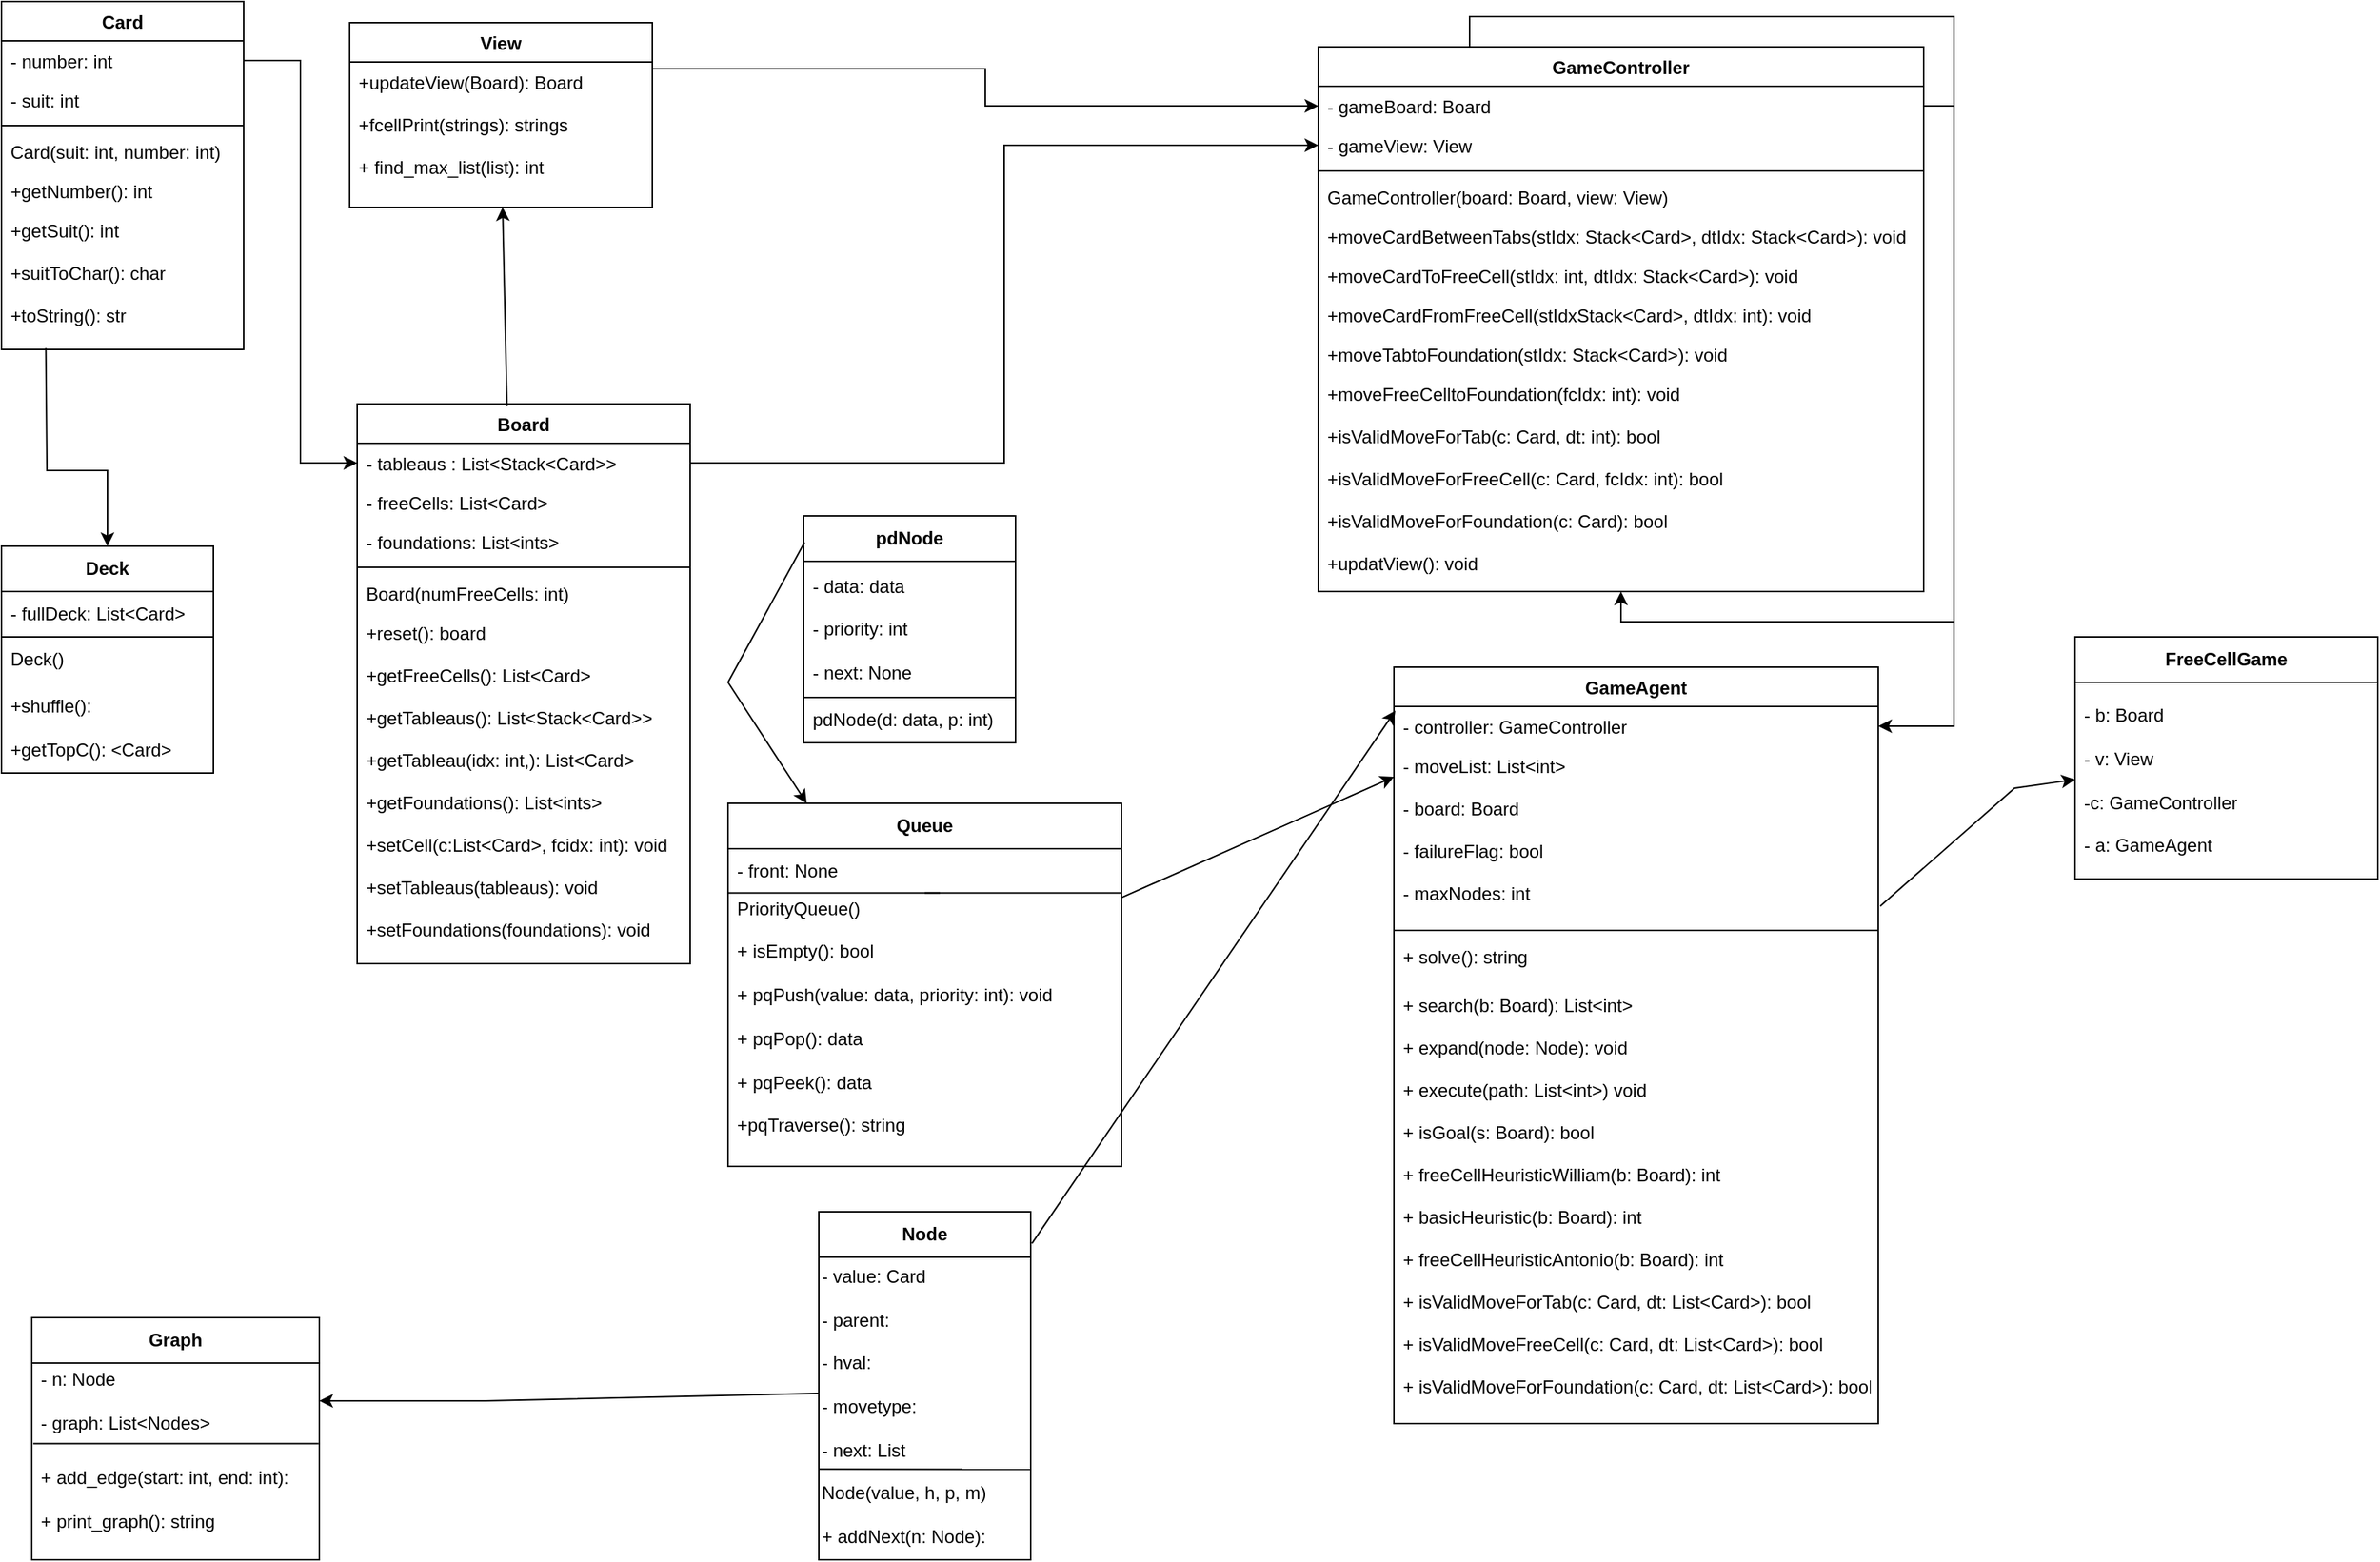 <mxfile version="20.8.16" type="device"><diagram name="General Overview" id="LK1h2GTAjDa6l90xB2GM"><mxGraphModel dx="808" dy="478" grid="1" gridSize="10" guides="1" tooltips="1" connect="1" arrows="1" fold="1" page="1" pageScale="1" pageWidth="850" pageHeight="1100" math="0" shadow="0"><root><mxCell id="0"/><mxCell id="1" parent="0"/><mxCell id="2Orxm3HJHTEa6bugGMiY-1" value="Card" style="swimlane;fontStyle=1;align=center;verticalAlign=top;childLayout=stackLayout;horizontal=1;startSize=26;horizontalStack=0;resizeParent=1;resizeParentMax=0;resizeLast=0;collapsible=1;marginBottom=0;" parent="1" vertex="1"><mxGeometry x="10" y="10" width="160" height="230" as="geometry"/></mxCell><mxCell id="2Orxm3HJHTEa6bugGMiY-2" value="- number: int" style="text;strokeColor=none;fillColor=none;align=left;verticalAlign=top;spacingLeft=4;spacingRight=4;overflow=hidden;rotatable=0;points=[[0,0.5],[1,0.5]];portConstraint=eastwest;" parent="2Orxm3HJHTEa6bugGMiY-1" vertex="1"><mxGeometry y="26" width="160" height="26" as="geometry"/></mxCell><mxCell id="2Orxm3HJHTEa6bugGMiY-5" value="- suit: int" style="text;strokeColor=none;fillColor=none;align=left;verticalAlign=top;spacingLeft=4;spacingRight=4;overflow=hidden;rotatable=0;points=[[0,0.5],[1,0.5]];portConstraint=eastwest;" parent="2Orxm3HJHTEa6bugGMiY-1" vertex="1"><mxGeometry y="52" width="160" height="26" as="geometry"/></mxCell><mxCell id="2Orxm3HJHTEa6bugGMiY-3" value="" style="line;strokeWidth=1;fillColor=none;align=left;verticalAlign=middle;spacingTop=-1;spacingLeft=3;spacingRight=3;rotatable=0;labelPosition=right;points=[];portConstraint=eastwest;strokeColor=inherit;" parent="2Orxm3HJHTEa6bugGMiY-1" vertex="1"><mxGeometry y="78" width="160" height="8" as="geometry"/></mxCell><mxCell id="2Orxm3HJHTEa6bugGMiY-4" value="Card(suit: int, number: int)" style="text;strokeColor=none;fillColor=none;align=left;verticalAlign=top;spacingLeft=4;spacingRight=4;overflow=hidden;rotatable=0;points=[[0,0.5],[1,0.5]];portConstraint=eastwest;" parent="2Orxm3HJHTEa6bugGMiY-1" vertex="1"><mxGeometry y="86" width="160" height="26" as="geometry"/></mxCell><mxCell id="2Orxm3HJHTEa6bugGMiY-6" value="+getNumber(): int   " style="text;strokeColor=none;fillColor=none;align=left;verticalAlign=top;spacingLeft=4;spacingRight=4;overflow=hidden;rotatable=0;points=[[0,0.5],[1,0.5]];portConstraint=eastwest;" parent="2Orxm3HJHTEa6bugGMiY-1" vertex="1"><mxGeometry y="112" width="160" height="26" as="geometry"/></mxCell><mxCell id="2Orxm3HJHTEa6bugGMiY-7" value="+getSuit(): int&#10;&#10;+suitToChar(): char&#10;&#10;+toString(): str" style="text;strokeColor=none;fillColor=none;align=left;verticalAlign=top;spacingLeft=4;spacingRight=4;overflow=hidden;rotatable=0;points=[[0,0.5],[1,0.5]];portConstraint=eastwest;" parent="2Orxm3HJHTEa6bugGMiY-1" vertex="1"><mxGeometry y="138" width="160" height="92" as="geometry"/></mxCell><mxCell id="2Orxm3HJHTEa6bugGMiY-8" value="Board" style="swimlane;fontStyle=1;align=center;verticalAlign=top;childLayout=stackLayout;horizontal=1;startSize=26;horizontalStack=0;resizeParent=1;resizeParentMax=0;resizeLast=0;collapsible=1;marginBottom=0;" parent="1" vertex="1"><mxGeometry x="245" y="276" width="220" height="370" as="geometry"/></mxCell><mxCell id="2Orxm3HJHTEa6bugGMiY-9" value="- tableaus : List&lt;Stack&lt;Card&gt;&gt;" style="text;strokeColor=none;fillColor=none;align=left;verticalAlign=top;spacingLeft=4;spacingRight=4;overflow=hidden;rotatable=0;points=[[0,0.5],[1,0.5]];portConstraint=eastwest;" parent="2Orxm3HJHTEa6bugGMiY-8" vertex="1"><mxGeometry y="26" width="220" height="26" as="geometry"/></mxCell><mxCell id="2Orxm3HJHTEa6bugGMiY-10" value="- freeCells: List&lt;Card&gt;" style="text;strokeColor=none;fillColor=none;align=left;verticalAlign=top;spacingLeft=4;spacingRight=4;overflow=hidden;rotatable=0;points=[[0,0.5],[1,0.5]];portConstraint=eastwest;" parent="2Orxm3HJHTEa6bugGMiY-8" vertex="1"><mxGeometry y="52" width="220" height="26" as="geometry"/></mxCell><mxCell id="2Orxm3HJHTEa6bugGMiY-18" value="- foundations: List&lt;ints&gt;" style="text;strokeColor=none;fillColor=none;align=left;verticalAlign=top;spacingLeft=4;spacingRight=4;overflow=hidden;rotatable=0;points=[[0,0.5],[1,0.5]];portConstraint=eastwest;" parent="2Orxm3HJHTEa6bugGMiY-8" vertex="1"><mxGeometry y="78" width="220" height="26" as="geometry"/></mxCell><mxCell id="2Orxm3HJHTEa6bugGMiY-11" value="" style="line;strokeWidth=1;fillColor=none;align=left;verticalAlign=middle;spacingTop=-1;spacingLeft=3;spacingRight=3;rotatable=0;labelPosition=right;points=[];portConstraint=eastwest;strokeColor=inherit;" parent="2Orxm3HJHTEa6bugGMiY-8" vertex="1"><mxGeometry y="104" width="220" height="8" as="geometry"/></mxCell><mxCell id="2Orxm3HJHTEa6bugGMiY-12" value="Board(numFreeCells: int)" style="text;strokeColor=none;fillColor=none;align=left;verticalAlign=top;spacingLeft=4;spacingRight=4;overflow=hidden;rotatable=0;points=[[0,0.5],[1,0.5]];portConstraint=eastwest;" parent="2Orxm3HJHTEa6bugGMiY-8" vertex="1"><mxGeometry y="112" width="220" height="26" as="geometry"/></mxCell><mxCell id="2Orxm3HJHTEa6bugGMiY-13" value="+reset(): board&#10;&#10;+getFreeCells(): List&lt;Card&gt;&#10;&#10;+getTableaus(): List&lt;Stack&lt;Card&gt;&gt;&#10;&#10;+getTableau(idx: int,): List&lt;Card&gt;&#10;&#10;+getFoundations(): List&lt;ints&gt;&#10;&#10;+setCell(c:List&lt;Card&gt;, fcidx: int): void&#10;&#10;+setTableaus(tableaus): void&#10;&#10;+setFoundations(foundations): void" style="text;strokeColor=none;fillColor=none;align=left;verticalAlign=top;spacingLeft=4;spacingRight=4;overflow=hidden;rotatable=0;points=[[0,0.5],[1,0.5]];portConstraint=eastwest;" parent="2Orxm3HJHTEa6bugGMiY-8" vertex="1"><mxGeometry y="138" width="220" height="232" as="geometry"/></mxCell><mxCell id="2Orxm3HJHTEa6bugGMiY-24" style="edgeStyle=orthogonalEdgeStyle;rounded=0;orthogonalLoop=1;jettySize=auto;html=1;exitX=1;exitY=0.5;exitDx=0;exitDy=0;entryX=0;entryY=0.5;entryDx=0;entryDy=0;" parent="1" source="2Orxm3HJHTEa6bugGMiY-2" target="2Orxm3HJHTEa6bugGMiY-9" edge="1"><mxGeometry relative="1" as="geometry"/></mxCell><mxCell id="2Orxm3HJHTEa6bugGMiY-30" value="GameController" style="swimlane;fontStyle=1;align=center;verticalAlign=top;childLayout=stackLayout;horizontal=1;startSize=26;horizontalStack=0;resizeParent=1;resizeParentMax=0;resizeLast=0;collapsible=1;marginBottom=0;" parent="1" vertex="1"><mxGeometry x="880" y="40" width="400" height="360" as="geometry"/></mxCell><mxCell id="2Orxm3HJHTEa6bugGMiY-45" value="- gameBoard: Board" style="text;strokeColor=none;fillColor=none;align=left;verticalAlign=top;spacingLeft=4;spacingRight=4;overflow=hidden;rotatable=0;points=[[0,0.5],[1,0.5]];portConstraint=eastwest;" parent="2Orxm3HJHTEa6bugGMiY-30" vertex="1"><mxGeometry y="26" width="400" height="26" as="geometry"/></mxCell><mxCell id="2Orxm3HJHTEa6bugGMiY-31" value="- gameView: View" style="text;strokeColor=none;fillColor=none;align=left;verticalAlign=top;spacingLeft=4;spacingRight=4;overflow=hidden;rotatable=0;points=[[0,0.5],[1,0.5]];portConstraint=eastwest;" parent="2Orxm3HJHTEa6bugGMiY-30" vertex="1"><mxGeometry y="52" width="400" height="26" as="geometry"/></mxCell><mxCell id="2Orxm3HJHTEa6bugGMiY-32" value="" style="line;strokeWidth=1;fillColor=none;align=left;verticalAlign=middle;spacingTop=-1;spacingLeft=3;spacingRight=3;rotatable=0;labelPosition=right;points=[];portConstraint=eastwest;strokeColor=inherit;" parent="2Orxm3HJHTEa6bugGMiY-30" vertex="1"><mxGeometry y="78" width="400" height="8" as="geometry"/></mxCell><mxCell id="2Orxm3HJHTEa6bugGMiY-33" value="GameController(board: Board, view: View)" style="text;strokeColor=none;fillColor=none;align=left;verticalAlign=top;spacingLeft=4;spacingRight=4;overflow=hidden;rotatable=0;points=[[0,0.5],[1,0.5]];portConstraint=eastwest;" parent="2Orxm3HJHTEa6bugGMiY-30" vertex="1"><mxGeometry y="86" width="400" height="26" as="geometry"/></mxCell><mxCell id="2Orxm3HJHTEa6bugGMiY-35" value="+moveCardBetweenTabs(stIdx: Stack&lt;Card&gt;, dtIdx: Stack&lt;Card&gt;): void" style="text;strokeColor=none;fillColor=none;align=left;verticalAlign=top;spacingLeft=4;spacingRight=4;overflow=hidden;rotatable=0;points=[[0,0.5],[1,0.5]];portConstraint=eastwest;" parent="2Orxm3HJHTEa6bugGMiY-30" vertex="1"><mxGeometry y="112" width="400" height="26" as="geometry"/></mxCell><mxCell id="2Orxm3HJHTEa6bugGMiY-36" value="+moveCardToFreeCell(stIdx: int, dtIdx: Stack&lt;Card&gt;): void" style="text;strokeColor=none;fillColor=none;align=left;verticalAlign=top;spacingLeft=4;spacingRight=4;overflow=hidden;rotatable=0;points=[[0,0.5],[1,0.5]];portConstraint=eastwest;" parent="2Orxm3HJHTEa6bugGMiY-30" vertex="1"><mxGeometry y="138" width="400" height="26" as="geometry"/></mxCell><mxCell id="2Orxm3HJHTEa6bugGMiY-37" value="+moveCardFromFreeCell(stIdxStack&lt;Card&gt;, dtIdx: int): void" style="text;strokeColor=none;fillColor=none;align=left;verticalAlign=top;spacingLeft=4;spacingRight=4;overflow=hidden;rotatable=0;points=[[0,0.5],[1,0.5]];portConstraint=eastwest;" parent="2Orxm3HJHTEa6bugGMiY-30" vertex="1"><mxGeometry y="164" width="400" height="26" as="geometry"/></mxCell><mxCell id="2Orxm3HJHTEa6bugGMiY-39" value="+moveTabtoFoundation(stIdx: Stack&lt;Card&gt;): void" style="text;strokeColor=none;fillColor=none;align=left;verticalAlign=top;spacingLeft=4;spacingRight=4;overflow=hidden;rotatable=0;points=[[0,0.5],[1,0.5]];portConstraint=eastwest;" parent="2Orxm3HJHTEa6bugGMiY-30" vertex="1"><mxGeometry y="190" width="400" height="26" as="geometry"/></mxCell><mxCell id="2Orxm3HJHTEa6bugGMiY-54" value="+moveFreeCelltoFoundation(fcIdx: int): void&#10;&#10;+isValidMoveForTab(c: Card, dt: int): bool&#10;&#10;+isValidMoveForFreeCell(c: Card, fcIdx: int): bool&#10;&#10;+isValidMoveForFoundation(c: Card): bool&#10;&#10;+updatView(): void" style="text;strokeColor=none;fillColor=none;align=left;verticalAlign=top;spacingLeft=4;spacingRight=4;overflow=hidden;rotatable=0;points=[[0,0.5],[1,0.5]];portConstraint=eastwest;" parent="2Orxm3HJHTEa6bugGMiY-30" vertex="1"><mxGeometry y="216" width="400" height="144" as="geometry"/></mxCell><mxCell id="2Orxm3HJHTEa6bugGMiY-34" style="edgeStyle=orthogonalEdgeStyle;rounded=0;orthogonalLoop=1;jettySize=auto;html=1;exitX=1;exitY=0.5;exitDx=0;exitDy=0;entryX=0;entryY=0.5;entryDx=0;entryDy=0;" parent="1" source="2Orxm3HJHTEa6bugGMiY-9" target="2Orxm3HJHTEa6bugGMiY-31" edge="1"><mxGeometry relative="1" as="geometry"/></mxCell><mxCell id="2Orxm3HJHTEa6bugGMiY-46" style="edgeStyle=orthogonalEdgeStyle;rounded=0;orthogonalLoop=1;jettySize=auto;html=1;exitX=1;exitY=0.25;exitDx=0;exitDy=0;entryX=0;entryY=0.5;entryDx=0;entryDy=0;" parent="1" source="2Orxm3HJHTEa6bugGMiY-40" target="2Orxm3HJHTEa6bugGMiY-45" edge="1"><mxGeometry relative="1" as="geometry"/></mxCell><mxCell id="2Orxm3HJHTEa6bugGMiY-40" value="View" style="swimlane;fontStyle=1;align=center;verticalAlign=top;childLayout=stackLayout;horizontal=1;startSize=26;horizontalStack=0;resizeParent=1;resizeParentMax=0;resizeLast=0;collapsible=1;marginBottom=0;" parent="1" vertex="1"><mxGeometry x="240" y="24" width="200" height="122" as="geometry"/></mxCell><mxCell id="2Orxm3HJHTEa6bugGMiY-43" value="+updateView(Board): Board&#10;&#10;+fcellPrint(strings): strings&#10;&#10;+ find_max_list(list): int" style="text;strokeColor=none;fillColor=none;align=left;verticalAlign=top;spacingLeft=4;spacingRight=4;overflow=hidden;rotatable=0;points=[[0,0.5],[1,0.5]];portConstraint=eastwest;" parent="2Orxm3HJHTEa6bugGMiY-40" vertex="1"><mxGeometry y="26" width="200" height="96" as="geometry"/></mxCell><mxCell id="2Orxm3HJHTEa6bugGMiY-47" value="GameAgent" style="swimlane;fontStyle=1;align=center;verticalAlign=top;childLayout=stackLayout;horizontal=1;startSize=26;horizontalStack=0;resizeParent=1;resizeParentMax=0;resizeLast=0;collapsible=1;marginBottom=0;" parent="1" vertex="1"><mxGeometry x="930" y="450" width="320" height="500" as="geometry"/></mxCell><mxCell id="2Orxm3HJHTEa6bugGMiY-51" value="- controller: GameController&#10;&#10;" style="text;strokeColor=none;fillColor=none;align=left;verticalAlign=top;spacingLeft=4;spacingRight=4;overflow=hidden;rotatable=0;points=[[0,0.5],[1,0.5]];portConstraint=eastwest;" parent="2Orxm3HJHTEa6bugGMiY-47" vertex="1"><mxGeometry y="26" width="320" height="26" as="geometry"/></mxCell><mxCell id="2Orxm3HJHTEa6bugGMiY-55" value="- moveList: List&lt;int&gt;&#10;&#10;- board: Board&#10;&#10;- failureFlag: bool&#10;&#10;- maxNodes: int" style="text;strokeColor=none;fillColor=none;align=left;verticalAlign=top;spacingLeft=4;spacingRight=4;overflow=hidden;rotatable=0;points=[[0,0.5],[1,0.5]];portConstraint=eastwest;" parent="2Orxm3HJHTEa6bugGMiY-47" vertex="1"><mxGeometry y="52" width="320" height="118" as="geometry"/></mxCell><mxCell id="2Orxm3HJHTEa6bugGMiY-49" value="" style="line;strokeWidth=1;fillColor=none;align=left;verticalAlign=middle;spacingTop=-1;spacingLeft=3;spacingRight=3;rotatable=0;labelPosition=right;points=[];portConstraint=eastwest;strokeColor=inherit;" parent="2Orxm3HJHTEa6bugGMiY-47" vertex="1"><mxGeometry y="170" width="320" height="8" as="geometry"/></mxCell><mxCell id="2Orxm3HJHTEa6bugGMiY-57" value="+ solve(): string&#10;" style="text;strokeColor=none;fillColor=none;align=left;verticalAlign=top;spacingLeft=4;spacingRight=4;overflow=hidden;rotatable=0;points=[[0,0.5],[1,0.5]];portConstraint=eastwest;" parent="2Orxm3HJHTEa6bugGMiY-47" vertex="1"><mxGeometry y="178" width="320" height="32" as="geometry"/></mxCell><mxCell id="2Orxm3HJHTEa6bugGMiY-50" value="+ search(b: Board): List&lt;int&gt;&#10;&#10;+ expand(node: Node): void &#10;&#10;+ execute(path: List&lt;int&gt;) void&#10;&#10;+ isGoal(s: Board): bool&#10;&#10;+ freeCellHeuristicWilliam(b: Board): int&#10;&#10;+ basicHeuristic(b: Board): int&#10;&#10;+ freeCellHeuristicAntonio(b: Board): int&#10;&#10;+ isValidMoveForTab(c: Card, dt: List&lt;Card&gt;): bool&#10;&#10;+ isValidMoveFreeCell(c: Card, dt: List&lt;Card&gt;): bool&#10;&#10;+ isValidMoveForFoundation(c: Card, dt: List&lt;Card&gt;): bool&#10; " style="text;strokeColor=none;fillColor=none;align=left;verticalAlign=top;spacingLeft=4;spacingRight=4;overflow=hidden;rotatable=0;points=[[0,0.5],[1,0.5]];portConstraint=eastwest;" parent="2Orxm3HJHTEa6bugGMiY-47" vertex="1"><mxGeometry y="210" width="320" height="290" as="geometry"/></mxCell><mxCell id="2Orxm3HJHTEa6bugGMiY-56" style="edgeStyle=orthogonalEdgeStyle;rounded=0;orthogonalLoop=1;jettySize=auto;html=1;exitX=1;exitY=0.5;exitDx=0;exitDy=0;entryX=1;entryY=0.5;entryDx=0;entryDy=0;" parent="1" source="2Orxm3HJHTEa6bugGMiY-45" target="2Orxm3HJHTEa6bugGMiY-51" edge="1"><mxGeometry relative="1" as="geometry"/></mxCell><mxCell id="AR9pKgCQE-UFqkNOy8Ck-2" value="" style="endArrow=classic;html=1;rounded=0;exitX=0.183;exitY=0.99;exitDx=0;exitDy=0;exitPerimeter=0;" edge="1" parent="1" source="2Orxm3HJHTEa6bugGMiY-7"><mxGeometry width="50" height="50" relative="1" as="geometry"><mxPoint x="490" y="370" as="sourcePoint"/><mxPoint x="80" y="370" as="targetPoint"/><Array as="points"><mxPoint x="40" y="320"/><mxPoint x="80" y="320"/></Array></mxGeometry></mxCell><mxCell id="AR9pKgCQE-UFqkNOy8Ck-3" value="&lt;b&gt;Deck&lt;/b&gt;" style="swimlane;fontStyle=0;childLayout=stackLayout;horizontal=1;startSize=30;horizontalStack=0;resizeParent=1;resizeParentMax=0;resizeLast=0;collapsible=1;marginBottom=0;whiteSpace=wrap;html=1;" vertex="1" parent="1"><mxGeometry x="10" y="370" width="140" height="150" as="geometry"/></mxCell><mxCell id="AR9pKgCQE-UFqkNOy8Ck-4" value="- fullDeck: List&amp;lt;Card&amp;gt;" style="text;strokeColor=none;fillColor=none;align=left;verticalAlign=middle;spacingLeft=4;spacingRight=4;overflow=hidden;points=[[0,0.5],[1,0.5]];portConstraint=eastwest;rotatable=0;whiteSpace=wrap;html=1;" vertex="1" parent="AR9pKgCQE-UFqkNOy8Ck-3"><mxGeometry y="30" width="140" height="30" as="geometry"/></mxCell><mxCell id="AR9pKgCQE-UFqkNOy8Ck-5" value="Deck()" style="text;strokeColor=none;fillColor=none;align=left;verticalAlign=middle;spacingLeft=4;spacingRight=4;overflow=hidden;points=[[0,0.5],[1,0.5]];portConstraint=eastwest;rotatable=0;whiteSpace=wrap;html=1;" vertex="1" parent="AR9pKgCQE-UFqkNOy8Ck-3"><mxGeometry y="60" width="140" height="30" as="geometry"/></mxCell><mxCell id="AR9pKgCQE-UFqkNOy8Ck-6" value="+shuffle():&lt;br&gt;&lt;br&gt;+getTopC(): &amp;lt;Card&amp;gt;" style="text;strokeColor=none;fillColor=none;align=left;verticalAlign=middle;spacingLeft=4;spacingRight=4;overflow=hidden;points=[[0,0.5],[1,0.5]];portConstraint=eastwest;rotatable=0;whiteSpace=wrap;html=1;" vertex="1" parent="AR9pKgCQE-UFqkNOy8Ck-3"><mxGeometry y="90" width="140" height="60" as="geometry"/></mxCell><mxCell id="AR9pKgCQE-UFqkNOy8Ck-8" value="" style="endArrow=none;html=1;rounded=0;" edge="1" parent="AR9pKgCQE-UFqkNOy8Ck-3"><mxGeometry width="50" height="50" relative="1" as="geometry"><mxPoint y="60" as="sourcePoint"/><mxPoint x="140" y="60" as="targetPoint"/></mxGeometry></mxCell><mxCell id="AR9pKgCQE-UFqkNOy8Ck-10" value="" style="endArrow=classic;html=1;rounded=0;exitX=0.45;exitY=0.004;exitDx=0;exitDy=0;exitPerimeter=0;" edge="1" parent="1" source="2Orxm3HJHTEa6bugGMiY-8" target="2Orxm3HJHTEa6bugGMiY-43"><mxGeometry width="50" height="50" relative="1" as="geometry"><mxPoint x="350" y="270" as="sourcePoint"/><mxPoint x="510" y="220" as="targetPoint"/></mxGeometry></mxCell><mxCell id="AR9pKgCQE-UFqkNOy8Ck-11" value="&lt;b&gt;Node&lt;/b&gt;" style="swimlane;fontStyle=0;childLayout=stackLayout;horizontal=1;startSize=30;horizontalStack=0;resizeParent=1;resizeParentMax=0;resizeLast=0;collapsible=1;marginBottom=0;whiteSpace=wrap;html=1;" vertex="1" parent="1"><mxGeometry x="550" y="810" width="140" height="230" as="geometry"/></mxCell><mxCell id="AR9pKgCQE-UFqkNOy8Ck-28" value="- value: Card&amp;nbsp;&lt;br&gt;&lt;br&gt;- parent:&lt;br&gt;&lt;br&gt;- hval:&lt;br&gt;&lt;br&gt;- movetype:&lt;br&gt;&lt;br&gt;- next: List" style="text;html=1;align=left;verticalAlign=middle;resizable=0;points=[];autosize=1;strokeColor=none;fillColor=none;" vertex="1" parent="AR9pKgCQE-UFqkNOy8Ck-11"><mxGeometry y="30" width="140" height="140" as="geometry"/></mxCell><mxCell id="AR9pKgCQE-UFqkNOy8Ck-29" value="Node(value, h, p, m)&lt;br&gt;&lt;br&gt;+ addNext(n: Node):" style="text;html=1;align=left;verticalAlign=middle;resizable=0;points=[];autosize=1;strokeColor=none;fillColor=none;" vertex="1" parent="AR9pKgCQE-UFqkNOy8Ck-11"><mxGeometry y="170" width="140" height="60" as="geometry"/></mxCell><mxCell id="AR9pKgCQE-UFqkNOy8Ck-31" value="" style="endArrow=none;html=1;rounded=0;exitX=-0.001;exitY=0.002;exitDx=0;exitDy=0;exitPerimeter=0;entryX=0.999;entryY=0.005;entryDx=0;entryDy=0;entryPerimeter=0;" edge="1" parent="AR9pKgCQE-UFqkNOy8Ck-11" source="AR9pKgCQE-UFqkNOy8Ck-29" target="AR9pKgCQE-UFqkNOy8Ck-29"><mxGeometry width="50" height="50" relative="1" as="geometry"><mxPoint x="90" y="180" as="sourcePoint"/><mxPoint x="140" y="120" as="targetPoint"/></mxGeometry></mxCell><mxCell id="AR9pKgCQE-UFqkNOy8Ck-15" value="&lt;b&gt;Graph&lt;/b&gt;" style="swimlane;fontStyle=0;childLayout=stackLayout;horizontal=1;startSize=30;horizontalStack=0;resizeParent=1;resizeParentMax=0;resizeLast=0;collapsible=1;marginBottom=0;whiteSpace=wrap;html=1;" vertex="1" parent="1"><mxGeometry x="30" y="880" width="190" height="160" as="geometry"/></mxCell><mxCell id="AR9pKgCQE-UFqkNOy8Ck-16" value="- n: Node&lt;br&gt;&lt;br&gt;- graph: List&amp;lt;Nodes&amp;gt;" style="text;strokeColor=none;fillColor=none;align=left;verticalAlign=middle;spacingLeft=4;spacingRight=4;overflow=hidden;points=[[0,0.5],[1,0.5]];portConstraint=eastwest;rotatable=0;whiteSpace=wrap;html=1;" vertex="1" parent="AR9pKgCQE-UFqkNOy8Ck-15"><mxGeometry y="30" width="190" height="50" as="geometry"/></mxCell><mxCell id="AR9pKgCQE-UFqkNOy8Ck-17" value="+ add_edge(start: int, end: int):&lt;br&gt;&lt;br&gt;+ print_graph(): string" style="text;strokeColor=none;fillColor=none;align=left;verticalAlign=middle;spacingLeft=4;spacingRight=4;overflow=hidden;points=[[0,0.5],[1,0.5]];portConstraint=eastwest;rotatable=0;whiteSpace=wrap;html=1;" vertex="1" parent="AR9pKgCQE-UFqkNOy8Ck-15"><mxGeometry y="80" width="190" height="80" as="geometry"/></mxCell><mxCell id="AR9pKgCQE-UFqkNOy8Ck-33" value="" style="endArrow=none;html=1;rounded=0;entryX=0.005;entryY=0.041;entryDx=0;entryDy=0;entryPerimeter=0;exitX=0.997;exitY=0.041;exitDx=0;exitDy=0;exitPerimeter=0;" edge="1" parent="AR9pKgCQE-UFqkNOy8Ck-15" source="AR9pKgCQE-UFqkNOy8Ck-17" target="AR9pKgCQE-UFqkNOy8Ck-17"><mxGeometry width="50" height="50" relative="1" as="geometry"><mxPoint x="-105" y="100" as="sourcePoint"/><mxPoint x="-55" y="50" as="targetPoint"/></mxGeometry></mxCell><mxCell id="AR9pKgCQE-UFqkNOy8Ck-19" value="&lt;b&gt;Queue&lt;/b&gt;" style="swimlane;fontStyle=0;childLayout=stackLayout;horizontal=1;startSize=30;horizontalStack=0;resizeParent=1;resizeParentMax=0;resizeLast=0;collapsible=1;marginBottom=0;whiteSpace=wrap;html=1;" vertex="1" parent="1"><mxGeometry x="490" y="540" width="260" height="240" as="geometry"/></mxCell><mxCell id="AR9pKgCQE-UFqkNOy8Ck-20" value="- front: None" style="text;strokeColor=none;fillColor=none;align=left;verticalAlign=middle;spacingLeft=4;spacingRight=4;overflow=hidden;points=[[0,0.5],[1,0.5]];portConstraint=eastwest;rotatable=0;whiteSpace=wrap;html=1;" vertex="1" parent="AR9pKgCQE-UFqkNOy8Ck-19"><mxGeometry y="30" width="260" height="30" as="geometry"/></mxCell><mxCell id="AR9pKgCQE-UFqkNOy8Ck-25" value="" style="endArrow=none;html=1;rounded=0;" edge="1" parent="AR9pKgCQE-UFqkNOy8Ck-19"><mxGeometry width="50" height="50" relative="1" as="geometry"><mxPoint y="59.2" as="sourcePoint"/><mxPoint x="140" y="59.2" as="targetPoint"/></mxGeometry></mxCell><mxCell id="AR9pKgCQE-UFqkNOy8Ck-43" value="" style="endArrow=none;html=1;rounded=0;" edge="1" parent="AR9pKgCQE-UFqkNOy8Ck-19"><mxGeometry width="50" height="50" relative="1" as="geometry"><mxPoint x="130" y="59.31" as="sourcePoint"/><mxPoint x="260" y="59.31" as="targetPoint"/><Array as="points"><mxPoint x="180" y="59.31"/></Array></mxGeometry></mxCell><mxCell id="AR9pKgCQE-UFqkNOy8Ck-21" value="PriorityQueue()&lt;br&gt;&lt;br&gt;+ isEmpty(): bool&lt;br&gt;&lt;br&gt;+ pqPush(value: data, priority: int): void&lt;br&gt;&lt;br&gt;+ pqPop(): data&lt;br&gt;&lt;br&gt;+ pqPeek(): data&lt;br&gt;&lt;br&gt;+pqTraverse(): string&lt;br&gt;&lt;br&gt;" style="text;strokeColor=none;fillColor=none;align=left;verticalAlign=middle;spacingLeft=4;spacingRight=4;overflow=hidden;points=[[0,0.5],[1,0.5]];portConstraint=eastwest;rotatable=0;whiteSpace=wrap;html=1;" vertex="1" parent="AR9pKgCQE-UFqkNOy8Ck-19"><mxGeometry y="60" width="260" height="170" as="geometry"/></mxCell><mxCell id="AR9pKgCQE-UFqkNOy8Ck-22" value="&lt;blockquote style=&quot;margin: 0 0 0 40px; border: none; padding: 0px;&quot;&gt;&lt;br&gt;&lt;/blockquote&gt;" style="text;strokeColor=none;fillColor=none;align=left;verticalAlign=middle;spacingLeft=4;spacingRight=4;overflow=hidden;points=[[0,0.5],[1,0.5]];portConstraint=eastwest;rotatable=0;whiteSpace=wrap;html=1;" vertex="1" parent="AR9pKgCQE-UFqkNOy8Ck-19"><mxGeometry y="230" width="260" height="10" as="geometry"/></mxCell><mxCell id="AR9pKgCQE-UFqkNOy8Ck-32" value="" style="endArrow=classic;html=1;rounded=0;entryX=1;entryY=0.5;entryDx=0;entryDy=0;" edge="1" parent="1" target="AR9pKgCQE-UFqkNOy8Ck-16"><mxGeometry width="50" height="50" relative="1" as="geometry"><mxPoint x="550" y="930" as="sourcePoint"/><mxPoint x="250" y="790" as="targetPoint"/><Array as="points"><mxPoint x="330" y="935"/></Array></mxGeometry></mxCell><mxCell id="AR9pKgCQE-UFqkNOy8Ck-34" value="&lt;b&gt;pdNode&lt;/b&gt;" style="swimlane;fontStyle=0;childLayout=stackLayout;horizontal=1;startSize=30;horizontalStack=0;resizeParent=1;resizeParentMax=0;resizeLast=0;collapsible=1;marginBottom=0;whiteSpace=wrap;html=1;" vertex="1" parent="1"><mxGeometry x="540" y="350" width="140" height="150" as="geometry"/></mxCell><mxCell id="AR9pKgCQE-UFqkNOy8Ck-35" value="- data: data&lt;br&gt;&lt;br&gt;- priority: int&lt;br&gt;&lt;br&gt;- next: None" style="text;strokeColor=none;fillColor=none;align=left;verticalAlign=middle;spacingLeft=4;spacingRight=4;overflow=hidden;points=[[0,0.5],[1,0.5]];portConstraint=eastwest;rotatable=0;whiteSpace=wrap;html=1;" vertex="1" parent="AR9pKgCQE-UFqkNOy8Ck-34"><mxGeometry y="30" width="140" height="90" as="geometry"/></mxCell><mxCell id="AR9pKgCQE-UFqkNOy8Ck-36" value="pdNode(d: data, p: int)" style="text;strokeColor=none;fillColor=none;align=left;verticalAlign=middle;spacingLeft=4;spacingRight=4;overflow=hidden;points=[[0,0.5],[1,0.5]];portConstraint=eastwest;rotatable=0;whiteSpace=wrap;html=1;" vertex="1" parent="AR9pKgCQE-UFqkNOy8Ck-34"><mxGeometry y="120" width="140" height="30" as="geometry"/></mxCell><mxCell id="AR9pKgCQE-UFqkNOy8Ck-42" value="" style="endArrow=none;html=1;rounded=0;" edge="1" parent="AR9pKgCQE-UFqkNOy8Ck-34"><mxGeometry width="50" height="50" relative="1" as="geometry"><mxPoint y="120" as="sourcePoint"/><mxPoint x="140" y="120" as="targetPoint"/><Array as="points"/></mxGeometry></mxCell><mxCell id="AR9pKgCQE-UFqkNOy8Ck-44" value="" style="endArrow=classic;html=1;rounded=0;exitX=0.004;exitY=0.117;exitDx=0;exitDy=0;exitPerimeter=0;" edge="1" parent="1" source="AR9pKgCQE-UFqkNOy8Ck-34" target="AR9pKgCQE-UFqkNOy8Ck-19"><mxGeometry width="50" height="50" relative="1" as="geometry"><mxPoint x="680" y="650" as="sourcePoint"/><mxPoint x="570" y="710" as="targetPoint"/><Array as="points"><mxPoint x="490" y="460"/></Array></mxGeometry></mxCell><mxCell id="AR9pKgCQE-UFqkNOy8Ck-45" value="" style="endArrow=classic;html=1;rounded=0;entryX=0;entryY=0.145;entryDx=0;entryDy=0;entryPerimeter=0;" edge="1" parent="1" source="AR9pKgCQE-UFqkNOy8Ck-19" target="2Orxm3HJHTEa6bugGMiY-47"><mxGeometry width="50" height="50" relative="1" as="geometry"><mxPoint x="700" y="820" as="sourcePoint"/><mxPoint x="740" y="780" as="targetPoint"/></mxGeometry></mxCell><mxCell id="AR9pKgCQE-UFqkNOy8Ck-46" value="" style="endArrow=classic;html=1;rounded=0;exitX=1.006;exitY=0.091;exitDx=0;exitDy=0;exitPerimeter=0;entryX=0.003;entryY=0.104;entryDx=0;entryDy=0;entryPerimeter=0;" edge="1" parent="1" source="AR9pKgCQE-UFqkNOy8Ck-11" target="2Orxm3HJHTEa6bugGMiY-51"><mxGeometry width="50" height="50" relative="1" as="geometry"><mxPoint x="690" y="790" as="sourcePoint"/><mxPoint x="740" y="740" as="targetPoint"/></mxGeometry></mxCell><mxCell id="AR9pKgCQE-UFqkNOy8Ck-47" style="edgeStyle=orthogonalEdgeStyle;rounded=0;orthogonalLoop=1;jettySize=auto;html=1;exitX=0.25;exitY=0;exitDx=0;exitDy=0;" edge="1" parent="1" source="2Orxm3HJHTEa6bugGMiY-30" target="2Orxm3HJHTEa6bugGMiY-30"><mxGeometry relative="1" as="geometry"/></mxCell><mxCell id="AR9pKgCQE-UFqkNOy8Ck-48" value="" style="endArrow=classic;html=1;rounded=0;exitX=1.004;exitY=0.898;exitDx=0;exitDy=0;exitPerimeter=0;" edge="1" parent="1" source="2Orxm3HJHTEa6bugGMiY-55" target="AR9pKgCQE-UFqkNOy8Ck-49"><mxGeometry width="50" height="50" relative="1" as="geometry"><mxPoint x="1110" y="670" as="sourcePoint"/><mxPoint x="1370" y="480" as="targetPoint"/><Array as="points"><mxPoint x="1340" y="530"/></Array></mxGeometry></mxCell><mxCell id="AR9pKgCQE-UFqkNOy8Ck-49" value="&lt;b&gt;FreeCellGame&lt;/b&gt;" style="swimlane;fontStyle=0;childLayout=stackLayout;horizontal=1;startSize=30;horizontalStack=0;resizeParent=1;resizeParentMax=0;resizeLast=0;collapsible=1;marginBottom=0;whiteSpace=wrap;html=1;" vertex="1" parent="1"><mxGeometry x="1380" y="430" width="200" height="160" as="geometry"/></mxCell><mxCell id="AR9pKgCQE-UFqkNOy8Ck-50" value="- b: Board&lt;br&gt;&lt;br&gt;- v: View&lt;br style=&quot;border-color: var(--border-color);&quot;&gt;&lt;br style=&quot;border-color: var(--border-color);&quot;&gt;-c: GameController&lt;br style=&quot;border-color: var(--border-color);&quot;&gt;&lt;br style=&quot;border-color: var(--border-color);&quot;&gt;- a: GameAgent" style="text;strokeColor=none;fillColor=none;align=left;verticalAlign=middle;spacingLeft=4;spacingRight=4;overflow=hidden;points=[[0,0.5],[1,0.5]];portConstraint=eastwest;rotatable=0;whiteSpace=wrap;html=1;" vertex="1" parent="AR9pKgCQE-UFqkNOy8Ck-49"><mxGeometry y="30" width="200" height="130" as="geometry"/></mxCell></root></mxGraphModel></diagram></mxfile>